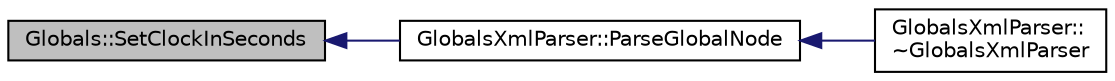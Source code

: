digraph "Globals::SetClockInSeconds"
{
  edge [fontname="Helvetica",fontsize="10",labelfontname="Helvetica",labelfontsize="10"];
  node [fontname="Helvetica",fontsize="10",shape=record];
  rankdir="LR";
  Node1 [label="Globals::SetClockInSeconds",height=0.2,width=0.4,color="black", fillcolor="grey75", style="filled", fontcolor="black"];
  Node1 -> Node2 [dir="back",color="midnightblue",fontsize="10",style="solid",fontname="Helvetica"];
  Node2 [label="GlobalsXmlParser::ParseGlobalNode",height=0.2,width=0.4,color="black", fillcolor="white", style="filled",URL="$de/db6/class_globals_xml_parser.html#a0acf7e270f9e4fede5361d0f82da0e9c"];
  Node2 -> Node3 [dir="back",color="midnightblue",fontsize="10",style="solid",fontname="Helvetica"];
  Node3 [label="GlobalsXmlParser::\l~GlobalsXmlParser",height=0.2,width=0.4,color="black", fillcolor="white", style="filled",URL="$de/db6/class_globals_xml_parser.html#a666ff63de6175d6844cc8e9b098bf25a",tooltip="Default Destructor. "];
}
